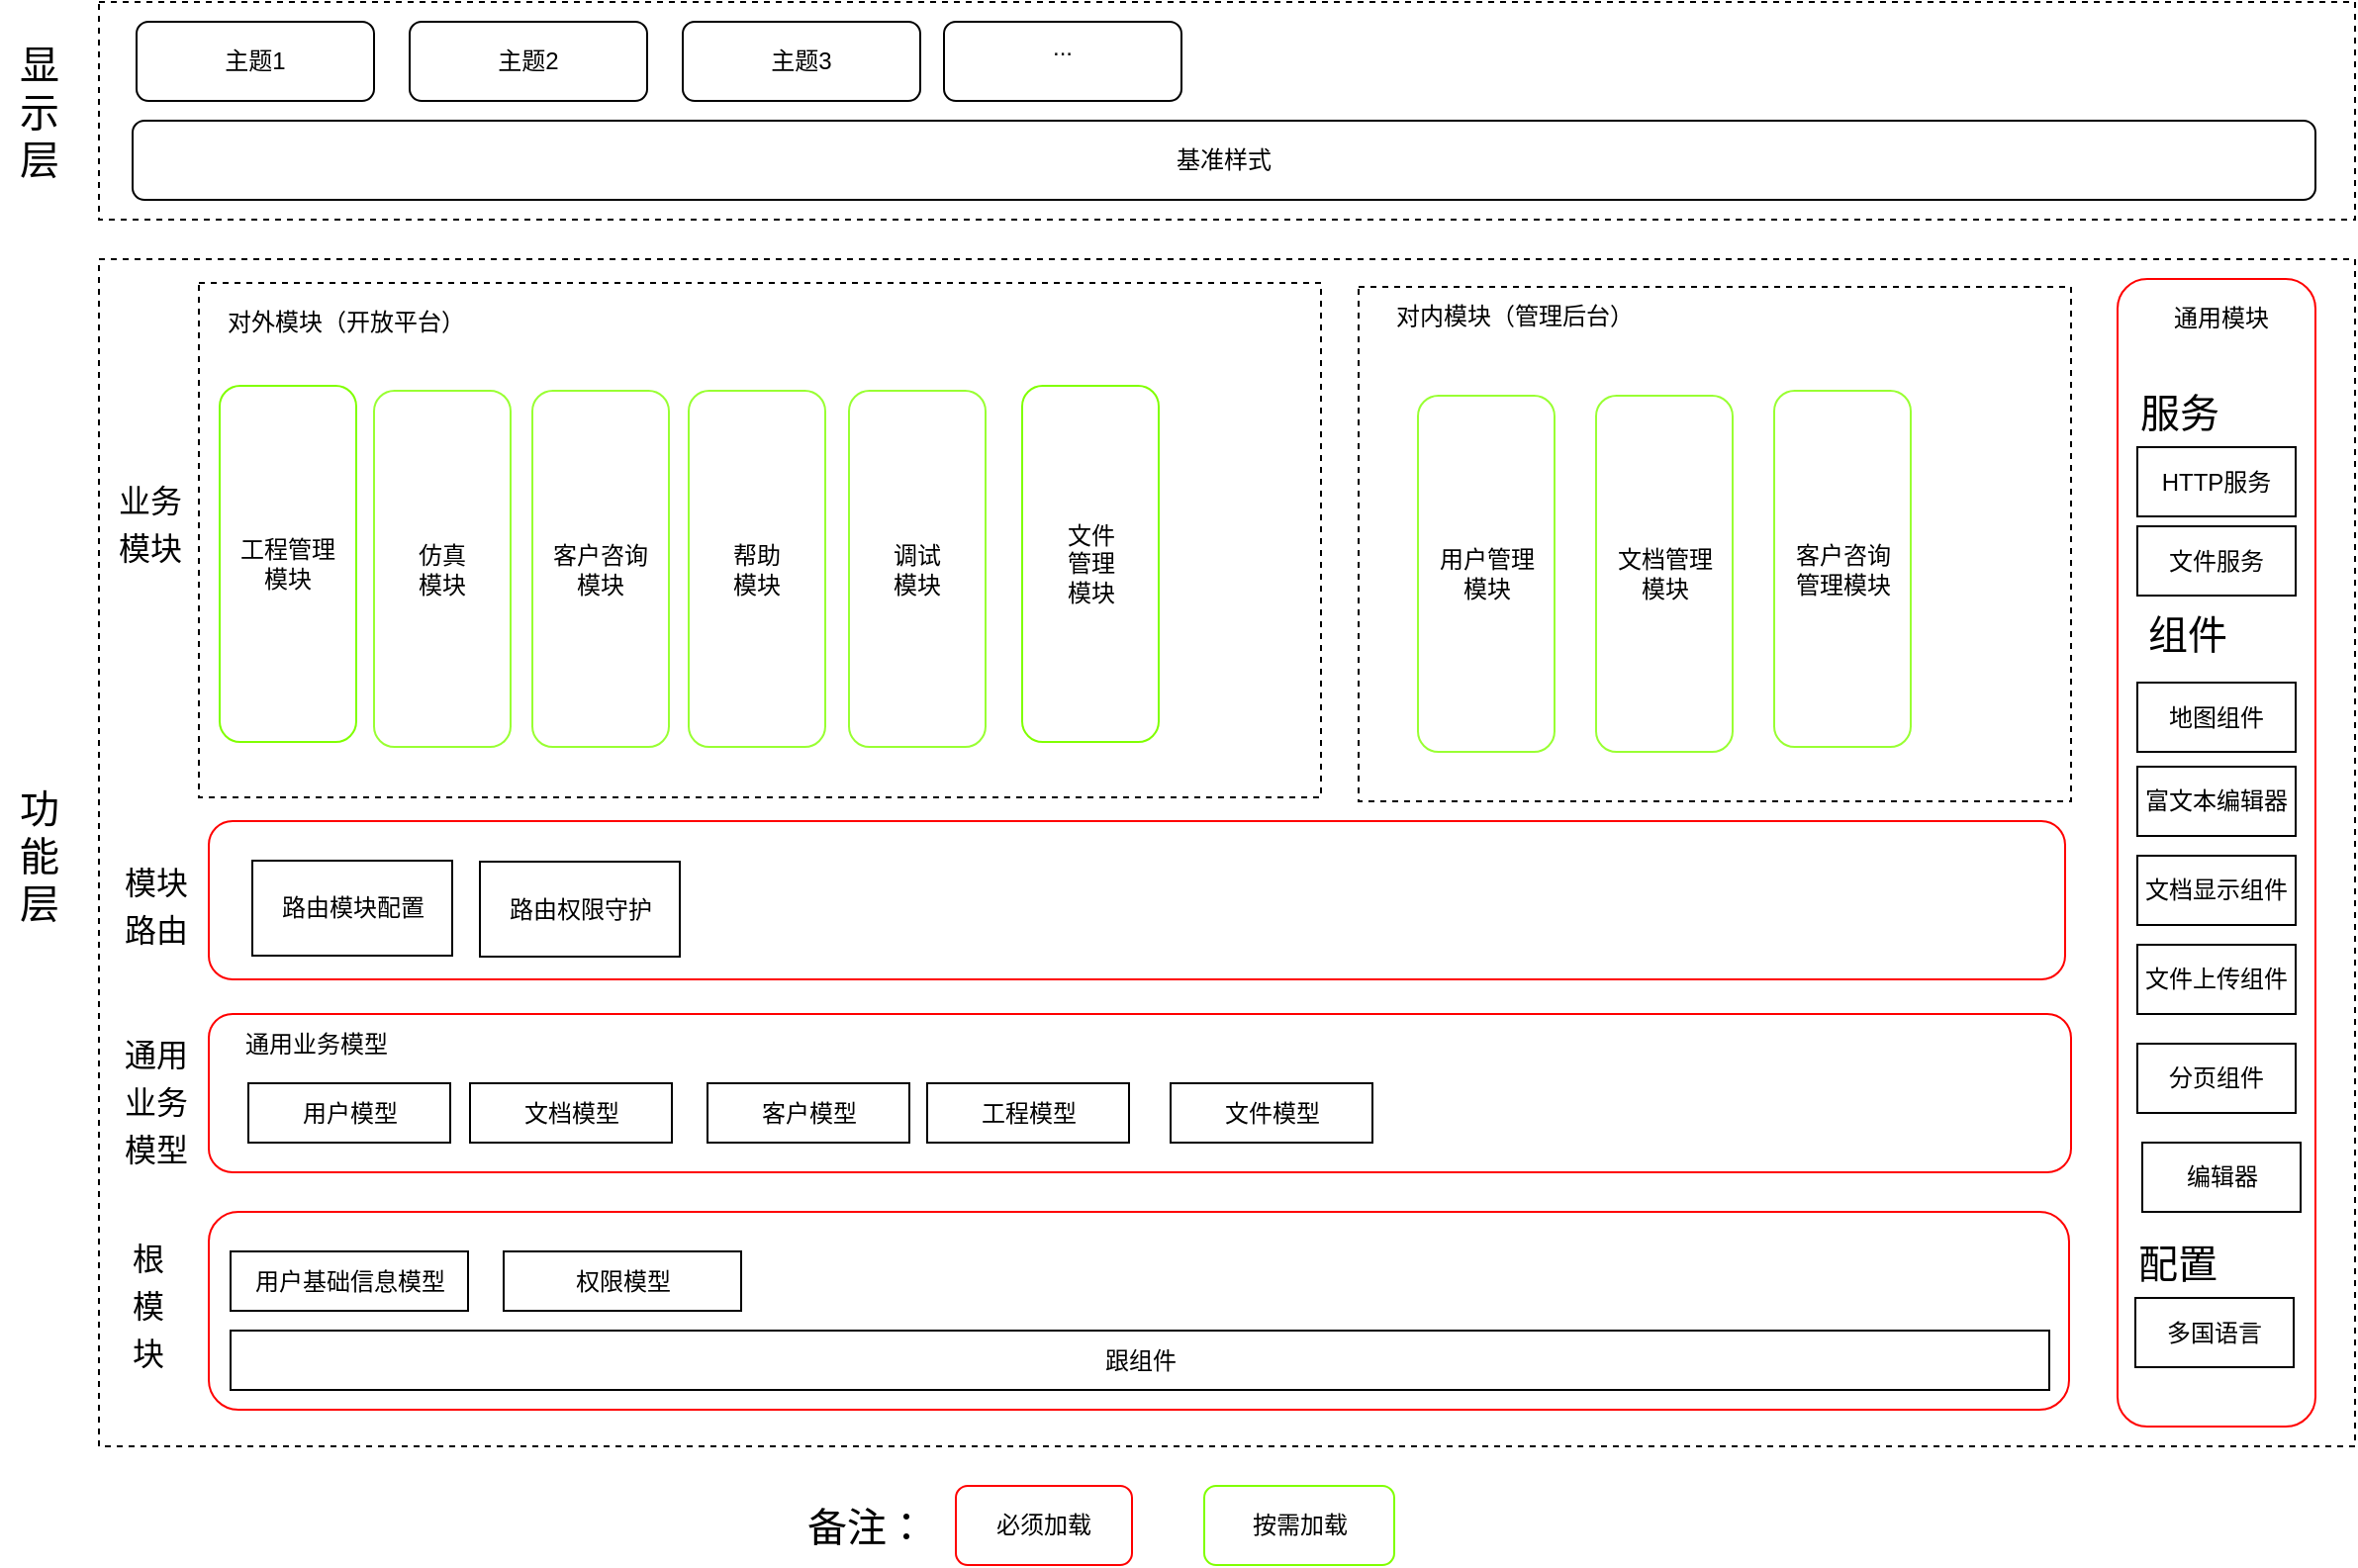 <mxfile version="10.6.2" type="github"><diagram id="4DJQD5K0xsLIv7u__M3w" name="Page-1"><mxGraphModel dx="1927" dy="909" grid="1" gridSize="10" guides="1" tooltips="1" connect="1" arrows="1" fold="1" page="1" pageScale="1" pageWidth="827" pageHeight="1169" math="0" shadow="0"><root><mxCell id="0"/><mxCell id="1" parent="0"/><mxCell id="Nfz2hM-H0na5c3cWpqTh-9" value="" style="rounded=0;whiteSpace=wrap;html=1;dashed=1;" parent="1" vertex="1"><mxGeometry x="90" y="70" width="1140" height="110" as="geometry"/></mxCell><mxCell id="Nfz2hM-H0na5c3cWpqTh-10" value="显示层&lt;br style=&quot;font-size: 20px;&quot;&gt;" style="text;html=1;strokeColor=none;fillColor=none;align=center;verticalAlign=middle;whiteSpace=wrap;rounded=0;fontSize=20;" parent="1" vertex="1"><mxGeometry x="40" y="115" width="40" height="20" as="geometry"/></mxCell><mxCell id="Nfz2hM-H0na5c3cWpqTh-12" value="基准样式&lt;br&gt;" style="rounded=1;whiteSpace=wrap;html=1;" parent="1" vertex="1"><mxGeometry x="107" y="130" width="1103" height="40" as="geometry"/></mxCell><mxCell id="Nfz2hM-H0na5c3cWpqTh-13" value="主题1&lt;br&gt;" style="rounded=1;whiteSpace=wrap;html=1;" parent="1" vertex="1"><mxGeometry x="109" y="80" width="120" height="40" as="geometry"/></mxCell><mxCell id="Nfz2hM-H0na5c3cWpqTh-14" value="主题2" style="rounded=1;whiteSpace=wrap;html=1;" parent="1" vertex="1"><mxGeometry x="247" y="80" width="120" height="40" as="geometry"/></mxCell><mxCell id="Nfz2hM-H0na5c3cWpqTh-15" value="主题3&lt;br&gt;" style="rounded=1;whiteSpace=wrap;html=1;" parent="1" vertex="1"><mxGeometry x="385" y="80" width="120" height="40" as="geometry"/></mxCell><mxCell id="Nfz2hM-H0na5c3cWpqTh-16" value="...&lt;br&gt;&lt;br&gt;" style="rounded=1;whiteSpace=wrap;html=1;" parent="1" vertex="1"><mxGeometry x="517" y="80" width="120" height="40" as="geometry"/></mxCell><mxCell id="Nfz2hM-H0na5c3cWpqTh-17" value="" style="rounded=0;whiteSpace=wrap;html=1;dashed=1;" parent="1" vertex="1"><mxGeometry x="90" y="200" width="1140" height="600" as="geometry"/></mxCell><mxCell id="Nfz2hM-H0na5c3cWpqTh-18" value="" style="rounded=1;whiteSpace=wrap;html=1;strokeColor=#FF0000;" parent="1" vertex="1"><mxGeometry x="145.5" y="681.5" width="940" height="100" as="geometry"/></mxCell><mxCell id="Nfz2hM-H0na5c3cWpqTh-19" value="" style="rounded=1;whiteSpace=wrap;html=1;strokeColor=#FF0000;" parent="1" vertex="1"><mxGeometry x="1110" y="210" width="100" height="580" as="geometry"/></mxCell><mxCell id="Nfz2hM-H0na5c3cWpqTh-20" value="" style="rounded=0;whiteSpace=wrap;html=1;dashed=1;" parent="1" vertex="1"><mxGeometry x="140.5" y="212" width="567" height="260" as="geometry"/></mxCell><mxCell id="Nfz2hM-H0na5c3cWpqTh-21" value="" style="rounded=0;whiteSpace=wrap;html=1;dashed=1;" parent="1" vertex="1"><mxGeometry x="726.5" y="214" width="360" height="260" as="geometry"/></mxCell><mxCell id="Nfz2hM-H0na5c3cWpqTh-23" value="对外模块（开放平台）" style="text;html=1;strokeColor=none;fillColor=none;align=center;verticalAlign=middle;whiteSpace=wrap;rounded=0;" parent="1" vertex="1"><mxGeometry x="151.5" y="222" width="126" height="20" as="geometry"/></mxCell><mxCell id="Nfz2hM-H0na5c3cWpqTh-24" value="对内模块（管理后台）" style="text;html=1;strokeColor=none;fillColor=none;align=center;verticalAlign=middle;whiteSpace=wrap;rounded=0;" parent="1" vertex="1"><mxGeometry x="733.5" y="219" width="143" height="20" as="geometry"/></mxCell><mxCell id="Nfz2hM-H0na5c3cWpqTh-25" value="通用模块" style="text;html=1;strokeColor=none;fillColor=none;align=center;verticalAlign=middle;whiteSpace=wrap;rounded=0;" parent="1" vertex="1"><mxGeometry x="1130" y="220" width="65" height="20" as="geometry"/></mxCell><mxCell id="Nfz2hM-H0na5c3cWpqTh-26" value="功能层&lt;br style=&quot;font-size: 20px;&quot;&gt;" style="text;html=1;strokeColor=none;fillColor=none;align=center;verticalAlign=middle;whiteSpace=wrap;rounded=0;fontSize=20;" parent="1" vertex="1"><mxGeometry x="40" y="490.5" width="40" height="20" as="geometry"/></mxCell><mxCell id="Nfz2hM-H0na5c3cWpqTh-33" value="HTTP服务" style="rounded=0;whiteSpace=wrap;html=1;" parent="1" vertex="1"><mxGeometry x="1120" y="295" width="80" height="35" as="geometry"/></mxCell><mxCell id="Nfz2hM-H0na5c3cWpqTh-34" value="富文本编辑器" style="rounded=0;whiteSpace=wrap;html=1;" parent="1" vertex="1"><mxGeometry x="1120" y="456.5" width="80" height="35" as="geometry"/></mxCell><mxCell id="Nfz2hM-H0na5c3cWpqTh-37" value="文档显示组件" style="rounded=0;whiteSpace=wrap;html=1;" parent="1" vertex="1"><mxGeometry x="1120" y="501.5" width="80" height="35" as="geometry"/></mxCell><mxCell id="Nfz2hM-H0na5c3cWpqTh-38" value="文件上传组件" style="rounded=0;whiteSpace=wrap;html=1;" parent="1" vertex="1"><mxGeometry x="1120" y="546.5" width="80" height="35" as="geometry"/></mxCell><mxCell id="Nfz2hM-H0na5c3cWpqTh-39" value="分页组件" style="rounded=0;whiteSpace=wrap;html=1;" parent="1" vertex="1"><mxGeometry x="1120" y="596.5" width="80" height="35" as="geometry"/></mxCell><mxCell id="Nfz2hM-H0na5c3cWpqTh-44" value="用户基础信息模型" style="rounded=0;whiteSpace=wrap;html=1;" parent="1" vertex="1"><mxGeometry x="156.5" y="701.5" width="120" height="30" as="geometry"/></mxCell><mxCell id="Nfz2hM-H0na5c3cWpqTh-45" value="权限模型" style="rounded=0;whiteSpace=wrap;html=1;" parent="1" vertex="1"><mxGeometry x="294.5" y="701.5" width="120" height="30" as="geometry"/></mxCell><mxCell id="Nfz2hM-H0na5c3cWpqTh-48" value="跟组件" style="rounded=0;whiteSpace=wrap;html=1;" parent="1" vertex="1"><mxGeometry x="156.5" y="741.5" width="919" height="30" as="geometry"/></mxCell><mxCell id="Nfz2hM-H0na5c3cWpqTh-51" value="工程管理&lt;br&gt;模块" style="rounded=1;whiteSpace=wrap;html=1;strokeColor=#80FF00;" parent="1" vertex="1"><mxGeometry x="151" y="264" width="69" height="180" as="geometry"/></mxCell><mxCell id="Nfz2hM-H0na5c3cWpqTh-52" value="仿真&lt;br&gt;模块" style="rounded=1;whiteSpace=wrap;html=1;strokeColor=#99FF33;" parent="1" vertex="1"><mxGeometry x="229" y="266.5" width="69" height="180" as="geometry"/></mxCell><mxCell id="Nfz2hM-H0na5c3cWpqTh-53" value="客户咨询&lt;br&gt;模块" style="rounded=1;whiteSpace=wrap;html=1;strokeColor=#99FF33;" parent="1" vertex="1"><mxGeometry x="309" y="266.5" width="69" height="180" as="geometry"/></mxCell><mxCell id="Nfz2hM-H0na5c3cWpqTh-55" value="用户管理&lt;br&gt;模块" style="rounded=1;whiteSpace=wrap;html=1;strokeColor=#99FF33;" parent="1" vertex="1"><mxGeometry x="756.5" y="269" width="69" height="180" as="geometry"/></mxCell><mxCell id="Nfz2hM-H0na5c3cWpqTh-56" value="文档管理&lt;br&gt;模块" style="rounded=1;whiteSpace=wrap;html=1;strokeColor=#99FF33;" parent="1" vertex="1"><mxGeometry x="846.5" y="269" width="69" height="180" as="geometry"/></mxCell><mxCell id="Nfz2hM-H0na5c3cWpqTh-57" value="客户咨询&lt;br&gt;管理模块" style="rounded=1;whiteSpace=wrap;html=1;strokeColor=#99FF33;" parent="1" vertex="1"><mxGeometry x="936.5" y="266.5" width="69" height="180" as="geometry"/></mxCell><mxCell id="Nfz2hM-H0na5c3cWpqTh-60" value="帮助&lt;br&gt;模块" style="rounded=1;whiteSpace=wrap;html=1;strokeColor=#99FF33;" parent="1" vertex="1"><mxGeometry x="388" y="266.5" width="69" height="180" as="geometry"/></mxCell><mxCell id="Nfz2hM-H0na5c3cWpqTh-61" value="调试&lt;br&gt;模块&lt;br&gt;" style="rounded=1;whiteSpace=wrap;html=1;strokeColor=#99FF33;" parent="1" vertex="1"><mxGeometry x="469" y="266.5" width="69" height="180" as="geometry"/></mxCell><mxCell id="Nfz2hM-H0na5c3cWpqTh-62" value="文件服务" style="rounded=0;whiteSpace=wrap;html=1;" parent="1" vertex="1"><mxGeometry x="1120" y="335" width="80" height="35" as="geometry"/></mxCell><mxCell id="Nfz2hM-H0na5c3cWpqTh-65" value="" style="rounded=1;whiteSpace=wrap;html=1;strokeColor=#FF0000;" parent="1" vertex="1"><mxGeometry x="145.5" y="581.5" width="941" height="80" as="geometry"/></mxCell><mxCell id="Nfz2hM-H0na5c3cWpqTh-68" value="地图组件" style="rounded=0;whiteSpace=wrap;html=1;" parent="1" vertex="1"><mxGeometry x="1120" y="414" width="80" height="35" as="geometry"/></mxCell><mxCell id="Nfz2hM-H0na5c3cWpqTh-69" value="通用业务模型" style="text;html=1;strokeColor=none;fillColor=none;align=center;verticalAlign=middle;whiteSpace=wrap;rounded=0;" parent="1" vertex="1"><mxGeometry x="153.5" y="586.5" width="92" height="20" as="geometry"/></mxCell><mxCell id="Nfz2hM-H0na5c3cWpqTh-70" value="用户模型&lt;br&gt;" style="rounded=0;whiteSpace=wrap;html=1;" parent="1" vertex="1"><mxGeometry x="165.5" y="616.5" width="102" height="30" as="geometry"/></mxCell><mxCell id="Nfz2hM-H0na5c3cWpqTh-71" value="文档模型" style="rounded=0;whiteSpace=wrap;html=1;" parent="1" vertex="1"><mxGeometry x="277.5" y="616.5" width="102" height="30" as="geometry"/></mxCell><mxCell id="Nfz2hM-H0na5c3cWpqTh-72" value="客户模型" style="rounded=0;whiteSpace=wrap;html=1;" parent="1" vertex="1"><mxGeometry x="397.5" y="616.5" width="102" height="30" as="geometry"/></mxCell><mxCell id="Nfz2hM-H0na5c3cWpqTh-74" value="工程模型" style="rounded=0;whiteSpace=wrap;html=1;" parent="1" vertex="1"><mxGeometry x="508.5" y="616.5" width="102" height="30" as="geometry"/></mxCell><mxCell id="Nfz2hM-H0na5c3cWpqTh-77" value="&lt;font style=&quot;font-size: 16px&quot;&gt;根&lt;br&gt;模&lt;br&gt;块&lt;/font&gt;" style="text;html=1;fontSize=20;" parent="1" vertex="1"><mxGeometry x="105" y="684.5" width="25" height="87" as="geometry"/></mxCell><mxCell id="Nfz2hM-H0na5c3cWpqTh-78" value="&lt;span style=&quot;font-size: 16px&quot;&gt;通用&lt;br&gt;业务&lt;br&gt;模型&lt;/span&gt;" style="text;html=1;fontSize=20;" parent="1" vertex="1"><mxGeometry x="101" y="581.5" width="25" height="87" as="geometry"/></mxCell><mxCell id="Nfz2hM-H0na5c3cWpqTh-80" value="&lt;span style=&quot;font-size: 16px&quot;&gt;业务&lt;br&gt;模块&lt;/span&gt;&lt;br&gt;" style="text;html=1;fontSize=20;" parent="1" vertex="1"><mxGeometry x="97.5" y="302" width="25" height="87" as="geometry"/></mxCell><mxCell id="Nfz2hM-H0na5c3cWpqTh-84" value="按需加载" style="rounded=1;whiteSpace=wrap;html=1;strokeColor=#80FF00;" parent="1" vertex="1"><mxGeometry x="648.5" y="820" width="96" height="40" as="geometry"/></mxCell><mxCell id="Nfz2hM-H0na5c3cWpqTh-85" value="必须加载" style="rounded=1;whiteSpace=wrap;html=1;strokeColor=#FF0000;" parent="1" vertex="1"><mxGeometry x="523" y="820" width="89" height="40" as="geometry"/></mxCell><mxCell id="Nfz2hM-H0na5c3cWpqTh-86" value="备注：" style="text;html=1;strokeColor=none;fillColor=none;align=center;verticalAlign=middle;whiteSpace=wrap;rounded=0;fontSize=20;" parent="1" vertex="1"><mxGeometry x="433" y="830" width="90" height="20" as="geometry"/></mxCell><mxCell id="Nfz2hM-H0na5c3cWpqTh-88" value="" style="rounded=1;whiteSpace=wrap;html=1;strokeColor=#FF0000;" parent="1" vertex="1"><mxGeometry x="145.5" y="484" width="938" height="80" as="geometry"/></mxCell><mxCell id="Nfz2hM-H0na5c3cWpqTh-89" value="&lt;span style=&quot;font-size: 16px&quot;&gt;模块&lt;br&gt;路由&lt;/span&gt;&lt;br&gt;" style="text;html=1;fontSize=20;" parent="1" vertex="1"><mxGeometry x="101" y="494.5" width="25" height="87" as="geometry"/></mxCell><mxCell id="Nfz2hM-H0na5c3cWpqTh-90" value="服务" style="text;html=1;strokeColor=none;fillColor=none;align=center;verticalAlign=middle;whiteSpace=wrap;rounded=0;fontSize=20;" parent="1" vertex="1"><mxGeometry x="1113" y="267" width="57" height="20" as="geometry"/></mxCell><mxCell id="Nfz2hM-H0na5c3cWpqTh-92" value="组件" style="text;html=1;strokeColor=none;fillColor=none;align=center;verticalAlign=middle;whiteSpace=wrap;rounded=0;fontSize=20;" parent="1" vertex="1"><mxGeometry x="1117" y="378.5" width="57" height="20" as="geometry"/></mxCell><mxCell id="Nfz2hM-H0na5c3cWpqTh-96" value="路由模块配置" style="rounded=0;whiteSpace=wrap;html=1;strokeWidth=1;" parent="1" vertex="1"><mxGeometry x="167.5" y="504" width="101" height="48" as="geometry"/></mxCell><mxCell id="Nfz2hM-H0na5c3cWpqTh-97" value="路由权限守护" style="rounded=0;whiteSpace=wrap;html=1;strokeWidth=1;" parent="1" vertex="1"><mxGeometry x="282.5" y="504.5" width="101" height="48" as="geometry"/></mxCell><mxCell id="Nfz2hM-H0na5c3cWpqTh-99" value="文件&lt;br&gt;管理&lt;br&gt;模块" style="rounded=1;whiteSpace=wrap;html=1;strokeColor=#80FF00;" parent="1" vertex="1"><mxGeometry x="556.5" y="264" width="69" height="180" as="geometry"/></mxCell><mxCell id="Nfz2hM-H0na5c3cWpqTh-100" value="编辑器" style="rounded=0;whiteSpace=wrap;html=1;" parent="1" vertex="1"><mxGeometry x="1122.5" y="646.5" width="80" height="35" as="geometry"/></mxCell><mxCell id="Nfz2hM-H0na5c3cWpqTh-101" value="文件模型" style="rounded=0;whiteSpace=wrap;html=1;" parent="1" vertex="1"><mxGeometry x="631.5" y="616.5" width="102" height="30" as="geometry"/></mxCell><mxCell id="gnhd1Cx-JcYxIt3hUvPk-1" value="多国语言" style="rounded=0;whiteSpace=wrap;html=1;" vertex="1" parent="1"><mxGeometry x="1119" y="725" width="80" height="35" as="geometry"/></mxCell><mxCell id="gnhd1Cx-JcYxIt3hUvPk-2" value="配置" style="text;html=1;strokeColor=none;fillColor=none;align=center;verticalAlign=middle;whiteSpace=wrap;rounded=0;fontSize=20;" vertex="1" parent="1"><mxGeometry x="1112" y="697" width="57" height="20" as="geometry"/></mxCell></root></mxGraphModel></diagram></mxfile>
